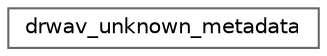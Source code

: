 digraph "Graphical Class Hierarchy"
{
 // LATEX_PDF_SIZE
  bgcolor="transparent";
  edge [fontname=Helvetica,fontsize=10,labelfontname=Helvetica,labelfontsize=10];
  node [fontname=Helvetica,fontsize=10,shape=box,height=0.2,width=0.4];
  rankdir="LR";
  Node0 [id="Node000000",label="drwav_unknown_metadata",height=0.2,width=0.4,color="grey40", fillcolor="white", style="filled",URL="$structdrwav__unknown__metadata.html",tooltip=" "];
}
